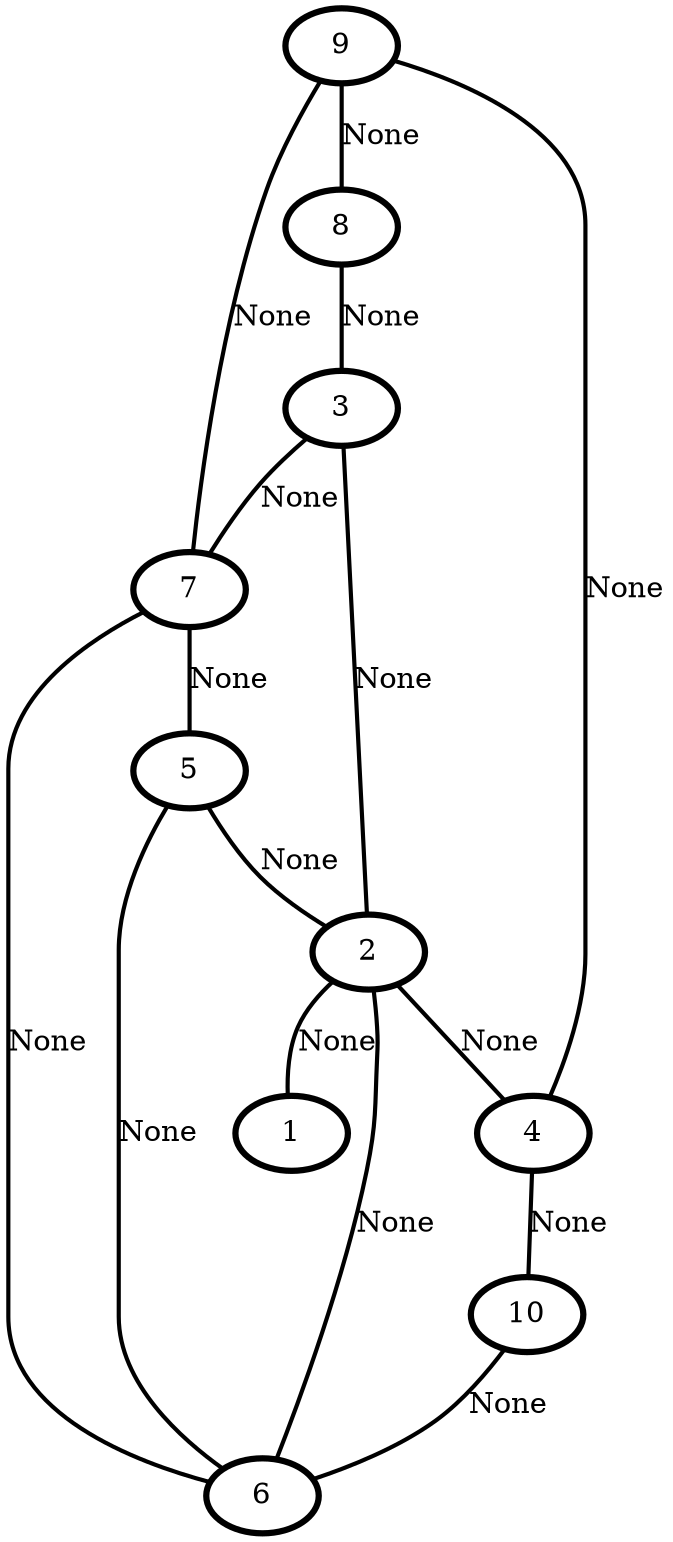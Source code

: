 graph G {
    0 [penwidth=3,label="9"]
    1 [penwidth=3,label="8"]
    2 [penwidth=3,label="7"]
    3 [penwidth=3,label="5"]
    4 [penwidth=3,label="3"]
    5 [penwidth=3,label="1"]
    6 [penwidth=3,label="4"]
    7 [penwidth=3,label="2"]
    8 [penwidth=3,label="6"]
    9 [penwidth=3,label="10"]

    8--2 [penwidth=2,label="None"]
    6--9 [penwidth=2,label="None"]
    2--3 [penwidth=2,label="None"]
    3--8 [penwidth=2,label="None"]
    0--6 [penwidth=2,label="None"]
    7--6 [penwidth=2,label="None"]
    3--7 [penwidth=2,label="None"]
    7--5 [penwidth=2,label="None"]
    1--4 [penwidth=2,label="None"]
    8--7 [penwidth=2,label="None"]
    4--2 [penwidth=2,label="None"]
    0--1 [penwidth=2,label="None"]
    9--8 [penwidth=2,label="None"]
    4--7 [penwidth=2,label="None"]
    0--2 [penwidth=2,label="None"]
}